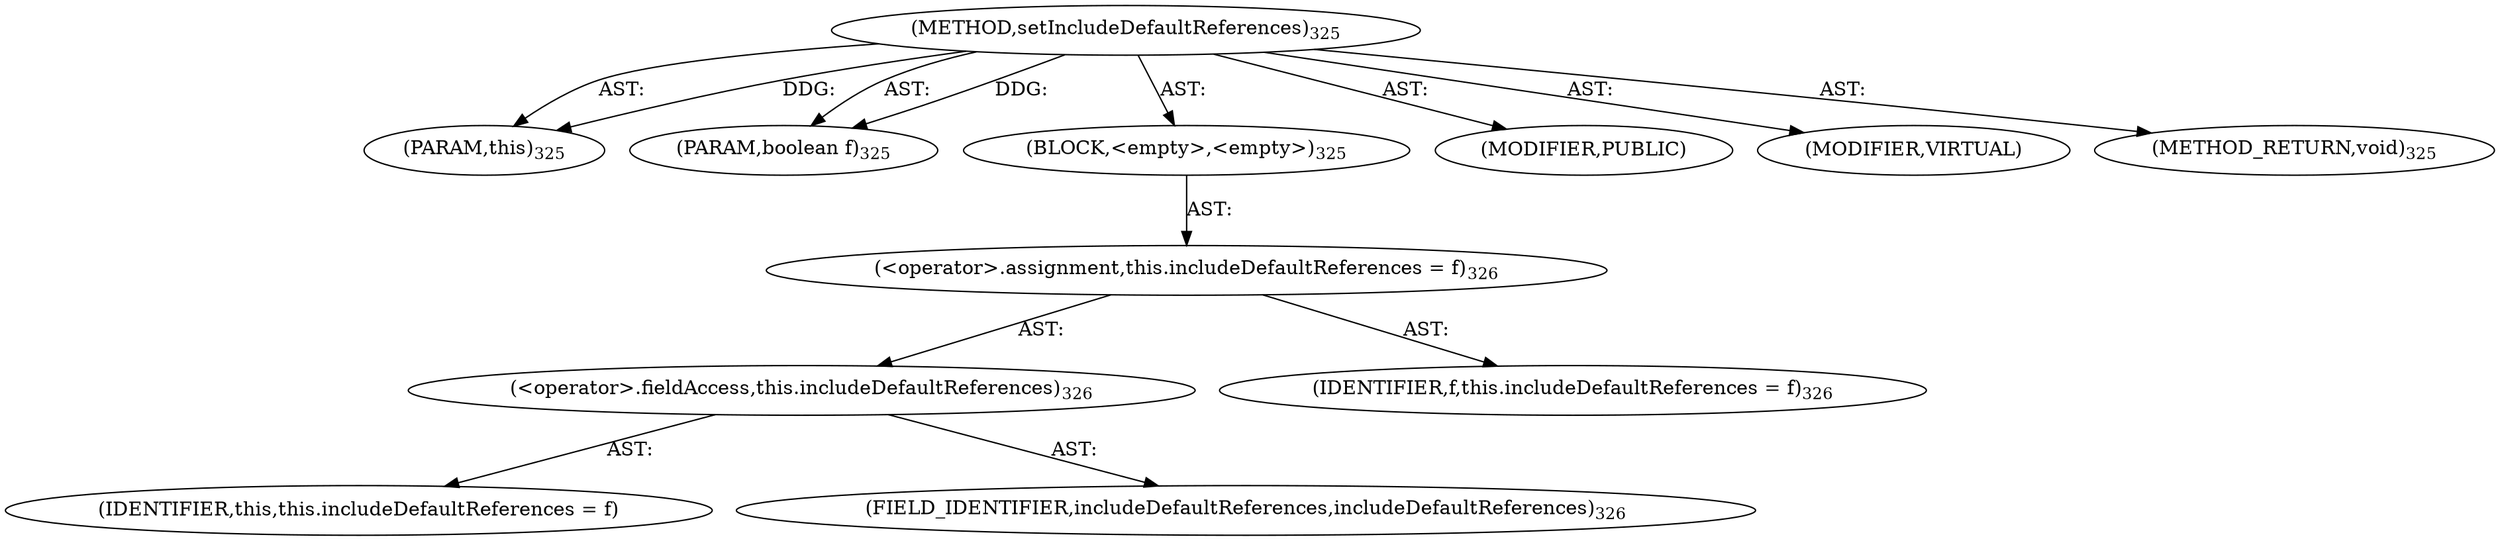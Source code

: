 digraph "setIncludeDefaultReferences" {  
"111669149703" [label = <(METHOD,setIncludeDefaultReferences)<SUB>325</SUB>> ]
"115964117021" [label = <(PARAM,this)<SUB>325</SUB>> ]
"115964117022" [label = <(PARAM,boolean f)<SUB>325</SUB>> ]
"25769803789" [label = <(BLOCK,&lt;empty&gt;,&lt;empty&gt;)<SUB>325</SUB>> ]
"30064771153" [label = <(&lt;operator&gt;.assignment,this.includeDefaultReferences = f)<SUB>326</SUB>> ]
"30064771154" [label = <(&lt;operator&gt;.fieldAccess,this.includeDefaultReferences)<SUB>326</SUB>> ]
"68719476829" [label = <(IDENTIFIER,this,this.includeDefaultReferences = f)> ]
"55834574880" [label = <(FIELD_IDENTIFIER,includeDefaultReferences,includeDefaultReferences)<SUB>326</SUB>> ]
"68719476830" [label = <(IDENTIFIER,f,this.includeDefaultReferences = f)<SUB>326</SUB>> ]
"133143986213" [label = <(MODIFIER,PUBLIC)> ]
"133143986214" [label = <(MODIFIER,VIRTUAL)> ]
"128849018887" [label = <(METHOD_RETURN,void)<SUB>325</SUB>> ]
  "111669149703" -> "115964117021"  [ label = "AST: "] 
  "111669149703" -> "115964117022"  [ label = "AST: "] 
  "111669149703" -> "25769803789"  [ label = "AST: "] 
  "111669149703" -> "133143986213"  [ label = "AST: "] 
  "111669149703" -> "133143986214"  [ label = "AST: "] 
  "111669149703" -> "128849018887"  [ label = "AST: "] 
  "25769803789" -> "30064771153"  [ label = "AST: "] 
  "30064771153" -> "30064771154"  [ label = "AST: "] 
  "30064771153" -> "68719476830"  [ label = "AST: "] 
  "30064771154" -> "68719476829"  [ label = "AST: "] 
  "30064771154" -> "55834574880"  [ label = "AST: "] 
  "111669149703" -> "115964117021"  [ label = "DDG: "] 
  "111669149703" -> "115964117022"  [ label = "DDG: "] 
}
